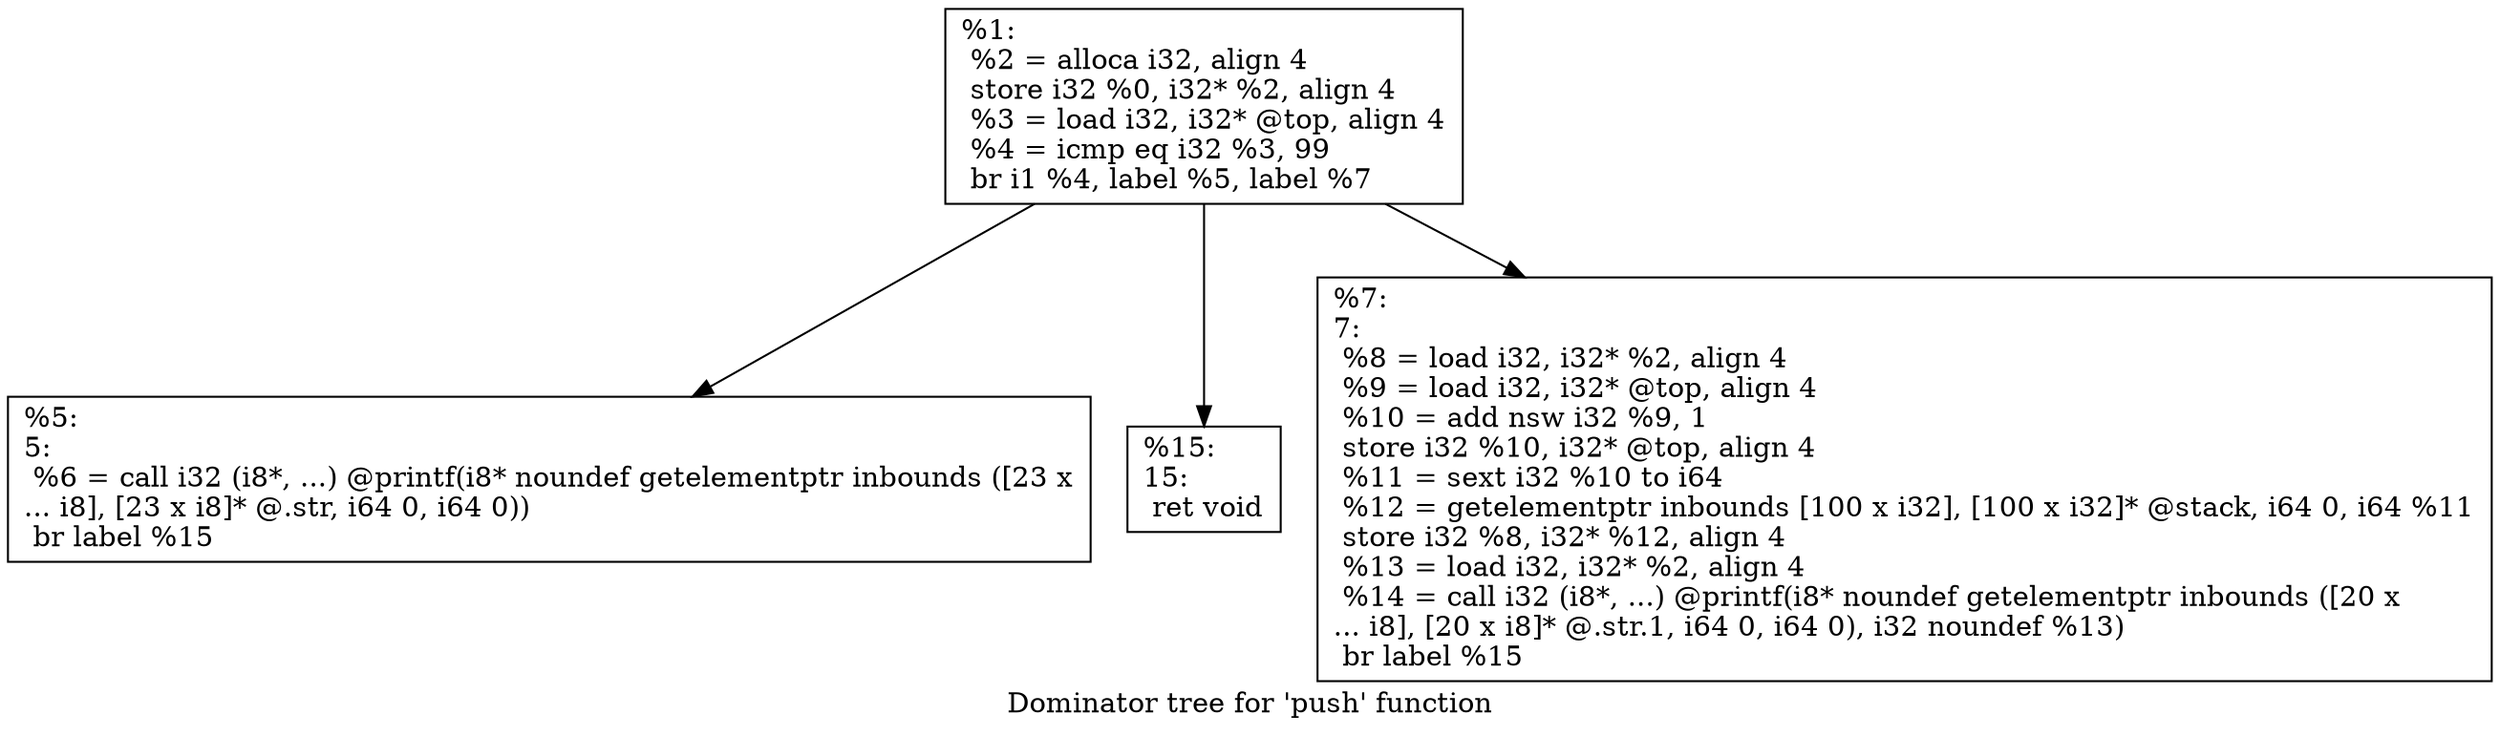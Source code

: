 digraph "Dominator tree for 'push' function" {
	label="Dominator tree for 'push' function";

	Node0x560207b4e550 [shape=record,label="{%1:\l  %2 = alloca i32, align 4\l  store i32 %0, i32* %2, align 4\l  %3 = load i32, i32* @top, align 4\l  %4 = icmp eq i32 %3, 99\l  br i1 %4, label %5, label %7\l}"];
	Node0x560207b4e550 -> Node0x560207b4e9c0;
	Node0x560207b4e550 -> Node0x560207b4ea20;
	Node0x560207b4e550 -> Node0x560207b4ea80;
	Node0x560207b4e9c0 [shape=record,label="{%5:\l5:                                                \l  %6 = call i32 (i8*, ...) @printf(i8* noundef getelementptr inbounds ([23 x\l... i8], [23 x i8]* @.str, i64 0, i64 0))\l  br label %15\l}"];
	Node0x560207b4ea20 [shape=record,label="{%15:\l15:                                               \l  ret void\l}"];
	Node0x560207b4ea80 [shape=record,label="{%7:\l7:                                                \l  %8 = load i32, i32* %2, align 4\l  %9 = load i32, i32* @top, align 4\l  %10 = add nsw i32 %9, 1\l  store i32 %10, i32* @top, align 4\l  %11 = sext i32 %10 to i64\l  %12 = getelementptr inbounds [100 x i32], [100 x i32]* @stack, i64 0, i64 %11\l  store i32 %8, i32* %12, align 4\l  %13 = load i32, i32* %2, align 4\l  %14 = call i32 (i8*, ...) @printf(i8* noundef getelementptr inbounds ([20 x\l... i8], [20 x i8]* @.str.1, i64 0, i64 0), i32 noundef %13)\l  br label %15\l}"];
}
